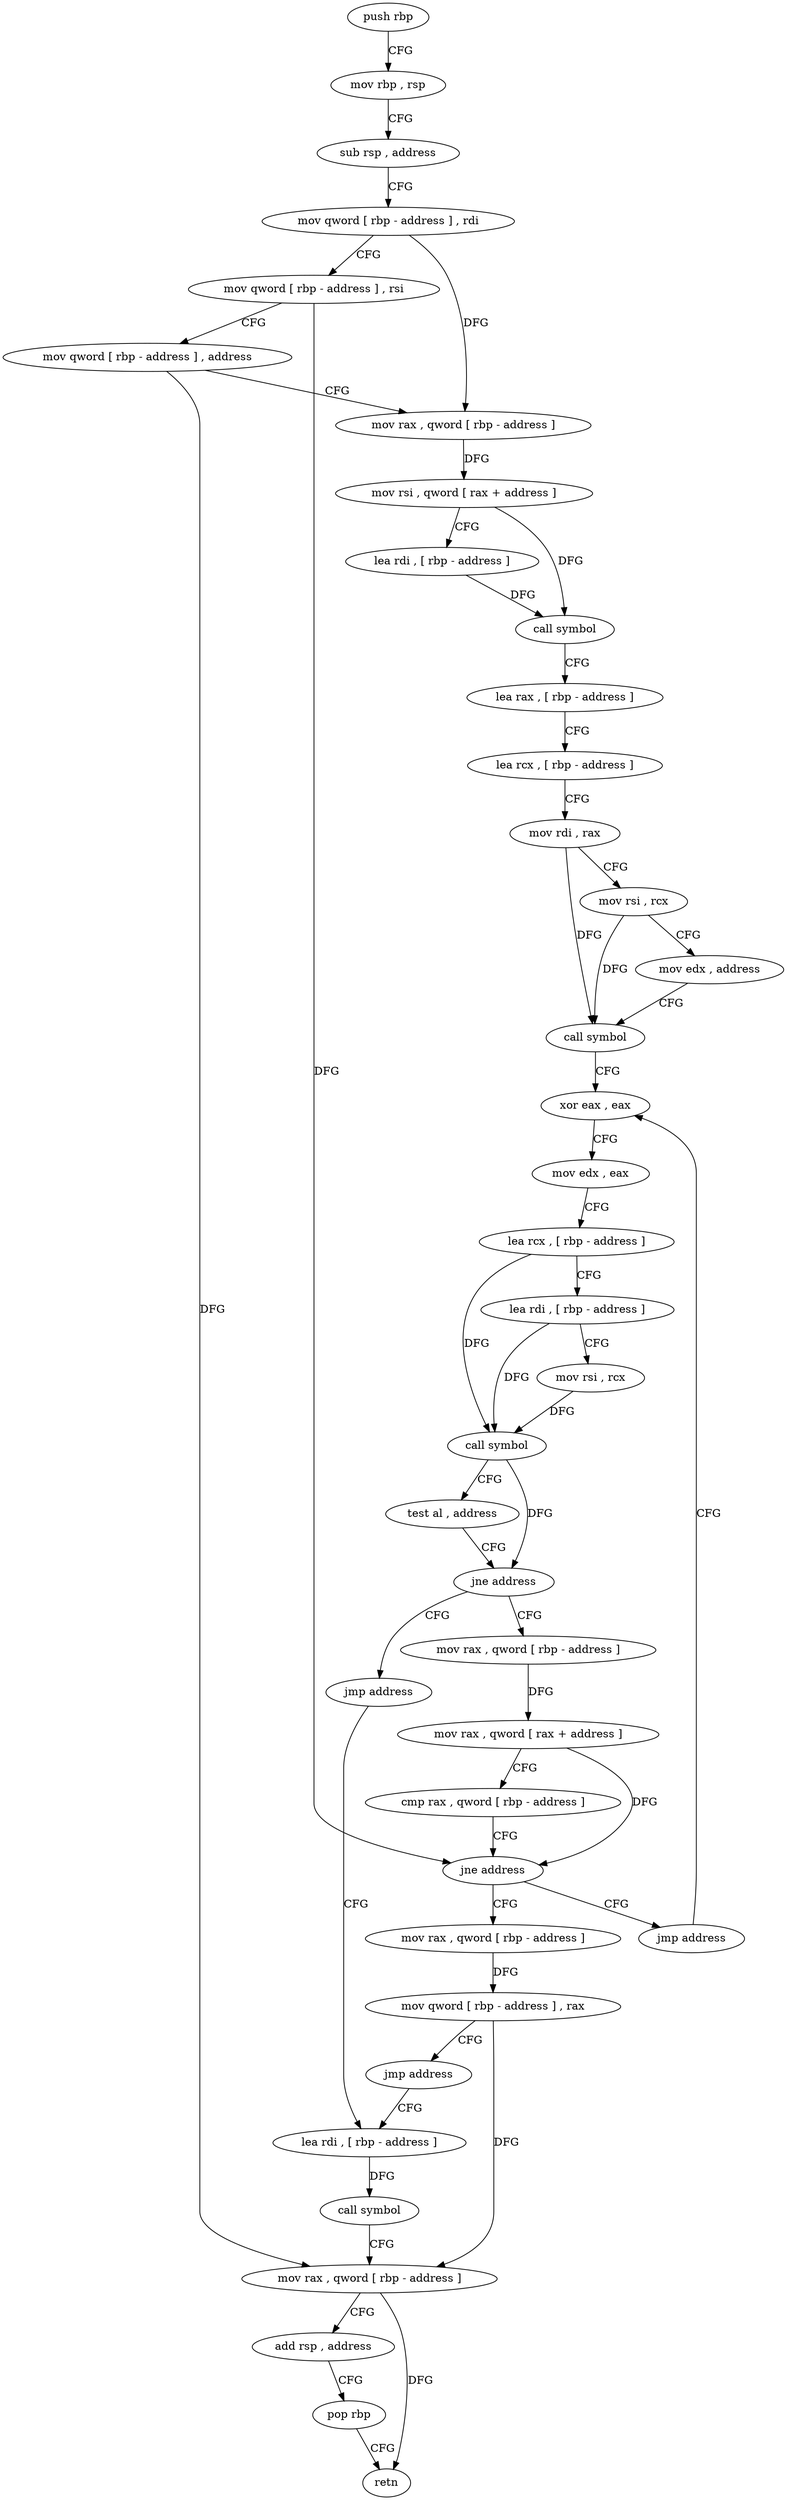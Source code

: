 digraph "func" {
"76064" [label = "push rbp" ]
"76065" [label = "mov rbp , rsp" ]
"76068" [label = "sub rsp , address" ]
"76075" [label = "mov qword [ rbp - address ] , rdi" ]
"76079" [label = "mov qword [ rbp - address ] , rsi" ]
"76083" [label = "mov qword [ rbp - address ] , address" ]
"76091" [label = "mov rax , qword [ rbp - address ]" ]
"76095" [label = "mov rsi , qword [ rax + address ]" ]
"76102" [label = "lea rdi , [ rbp - address ]" ]
"76109" [label = "call symbol" ]
"76114" [label = "lea rax , [ rbp - address ]" ]
"76118" [label = "lea rcx , [ rbp - address ]" ]
"76125" [label = "mov rdi , rax" ]
"76128" [label = "mov rsi , rcx" ]
"76131" [label = "mov edx , address" ]
"76136" [label = "call symbol" ]
"76141" [label = "xor eax , eax" ]
"76174" [label = "mov rax , qword [ rbp - address ]" ]
"76178" [label = "mov rax , qword [ rax + address ]" ]
"76182" [label = "cmp rax , qword [ rbp - address ]" ]
"76186" [label = "jne address" ]
"76205" [label = "jmp address" ]
"76192" [label = "mov rax , qword [ rbp - address ]" ]
"76169" [label = "jmp address" ]
"76210" [label = "lea rdi , [ rbp - address ]" ]
"76196" [label = "mov qword [ rbp - address ] , rax" ]
"76200" [label = "jmp address" ]
"76214" [label = "call symbol" ]
"76219" [label = "mov rax , qword [ rbp - address ]" ]
"76223" [label = "add rsp , address" ]
"76230" [label = "pop rbp" ]
"76231" [label = "retn" ]
"76143" [label = "mov edx , eax" ]
"76145" [label = "lea rcx , [ rbp - address ]" ]
"76149" [label = "lea rdi , [ rbp - address ]" ]
"76153" [label = "mov rsi , rcx" ]
"76156" [label = "call symbol" ]
"76161" [label = "test al , address" ]
"76163" [label = "jne address" ]
"76064" -> "76065" [ label = "CFG" ]
"76065" -> "76068" [ label = "CFG" ]
"76068" -> "76075" [ label = "CFG" ]
"76075" -> "76079" [ label = "CFG" ]
"76075" -> "76091" [ label = "DFG" ]
"76079" -> "76083" [ label = "CFG" ]
"76079" -> "76186" [ label = "DFG" ]
"76083" -> "76091" [ label = "CFG" ]
"76083" -> "76219" [ label = "DFG" ]
"76091" -> "76095" [ label = "DFG" ]
"76095" -> "76102" [ label = "CFG" ]
"76095" -> "76109" [ label = "DFG" ]
"76102" -> "76109" [ label = "DFG" ]
"76109" -> "76114" [ label = "CFG" ]
"76114" -> "76118" [ label = "CFG" ]
"76118" -> "76125" [ label = "CFG" ]
"76125" -> "76128" [ label = "CFG" ]
"76125" -> "76136" [ label = "DFG" ]
"76128" -> "76131" [ label = "CFG" ]
"76128" -> "76136" [ label = "DFG" ]
"76131" -> "76136" [ label = "CFG" ]
"76136" -> "76141" [ label = "CFG" ]
"76141" -> "76143" [ label = "CFG" ]
"76174" -> "76178" [ label = "DFG" ]
"76178" -> "76182" [ label = "CFG" ]
"76178" -> "76186" [ label = "DFG" ]
"76182" -> "76186" [ label = "CFG" ]
"76186" -> "76205" [ label = "CFG" ]
"76186" -> "76192" [ label = "CFG" ]
"76205" -> "76141" [ label = "CFG" ]
"76192" -> "76196" [ label = "DFG" ]
"76169" -> "76210" [ label = "CFG" ]
"76210" -> "76214" [ label = "DFG" ]
"76196" -> "76200" [ label = "CFG" ]
"76196" -> "76219" [ label = "DFG" ]
"76200" -> "76210" [ label = "CFG" ]
"76214" -> "76219" [ label = "CFG" ]
"76219" -> "76223" [ label = "CFG" ]
"76219" -> "76231" [ label = "DFG" ]
"76223" -> "76230" [ label = "CFG" ]
"76230" -> "76231" [ label = "CFG" ]
"76143" -> "76145" [ label = "CFG" ]
"76145" -> "76149" [ label = "CFG" ]
"76145" -> "76156" [ label = "DFG" ]
"76149" -> "76153" [ label = "CFG" ]
"76149" -> "76156" [ label = "DFG" ]
"76153" -> "76156" [ label = "DFG" ]
"76156" -> "76161" [ label = "CFG" ]
"76156" -> "76163" [ label = "DFG" ]
"76161" -> "76163" [ label = "CFG" ]
"76163" -> "76174" [ label = "CFG" ]
"76163" -> "76169" [ label = "CFG" ]
}

